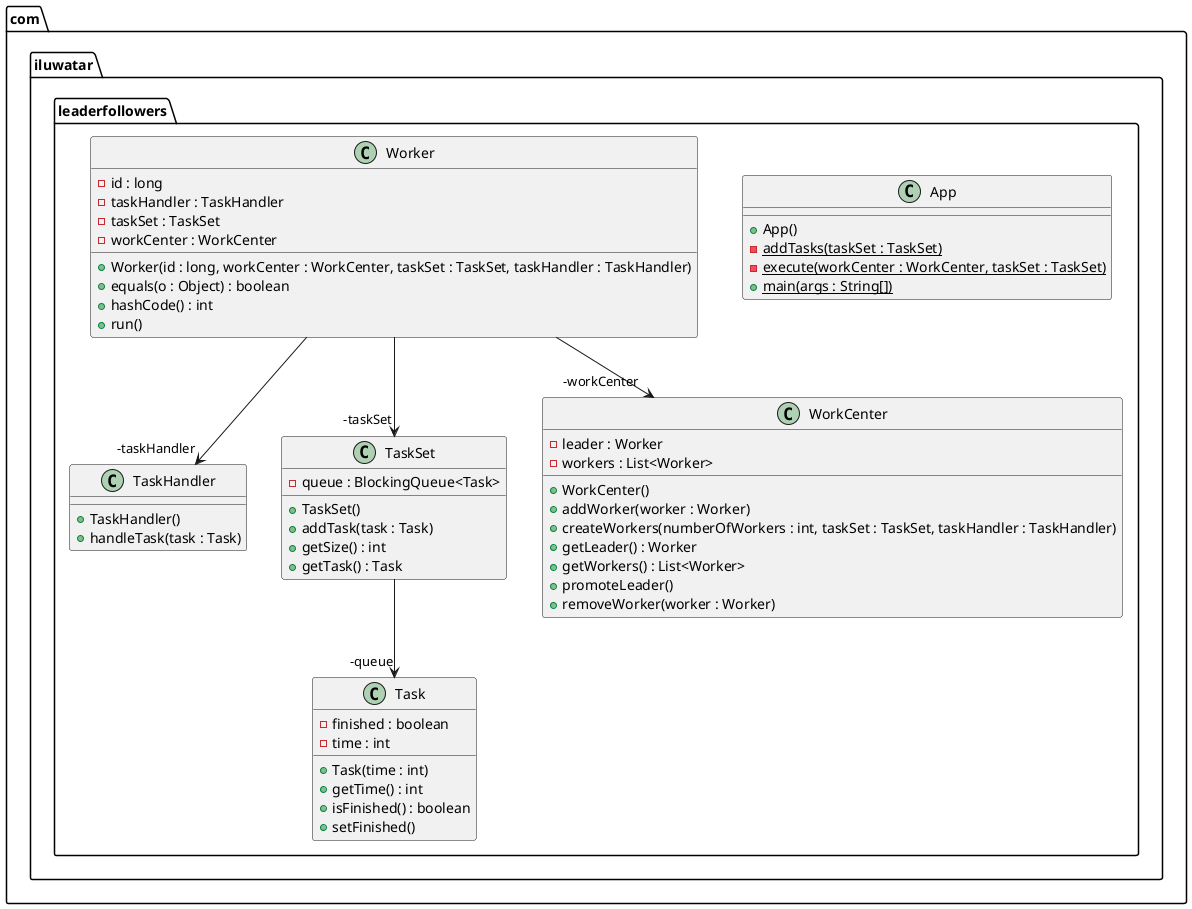 @startuml
package com.iluwatar.leaderfollowers {
  class App {
    + App()
    - addTasks(taskSet : TaskSet) {static}
    - execute(workCenter : WorkCenter, taskSet : TaskSet) {static}
    + main(args : String[]) {static}
  }
  class Task {
    - finished : boolean
    - time : int
    + Task(time : int)
    + getTime() : int
    + isFinished() : boolean
    + setFinished()
  }
  class TaskHandler {
    + TaskHandler()
    + handleTask(task : Task)
  }
  class TaskSet {
    - queue : BlockingQueue<Task>
    + TaskSet()
    + addTask(task : Task)
    + getSize() : int
    + getTask() : Task
  }
  class WorkCenter {
    - leader : Worker
    - workers : List<Worker>
    + WorkCenter()
    + addWorker(worker : Worker)
    + createWorkers(numberOfWorkers : int, taskSet : TaskSet, taskHandler : TaskHandler)
    + getLeader() : Worker
    + getWorkers() : List<Worker>
    + promoteLeader()
    + removeWorker(worker : Worker)
  }
  class Worker {
    - id : long
    - taskHandler : TaskHandler
    - taskSet : TaskSet
    - workCenter : WorkCenter
    + Worker(id : long, workCenter : WorkCenter, taskSet : TaskSet, taskHandler : TaskHandler)
    + equals(o : Object) : boolean
    + hashCode() : int
    + run()
  }
}
Worker -->  "-taskSet" TaskSet
Worker -->  "-taskHandler" TaskHandler
TaskSet -->  "-queue" Task
Worker -->  "-workCenter" WorkCenter
@enduml